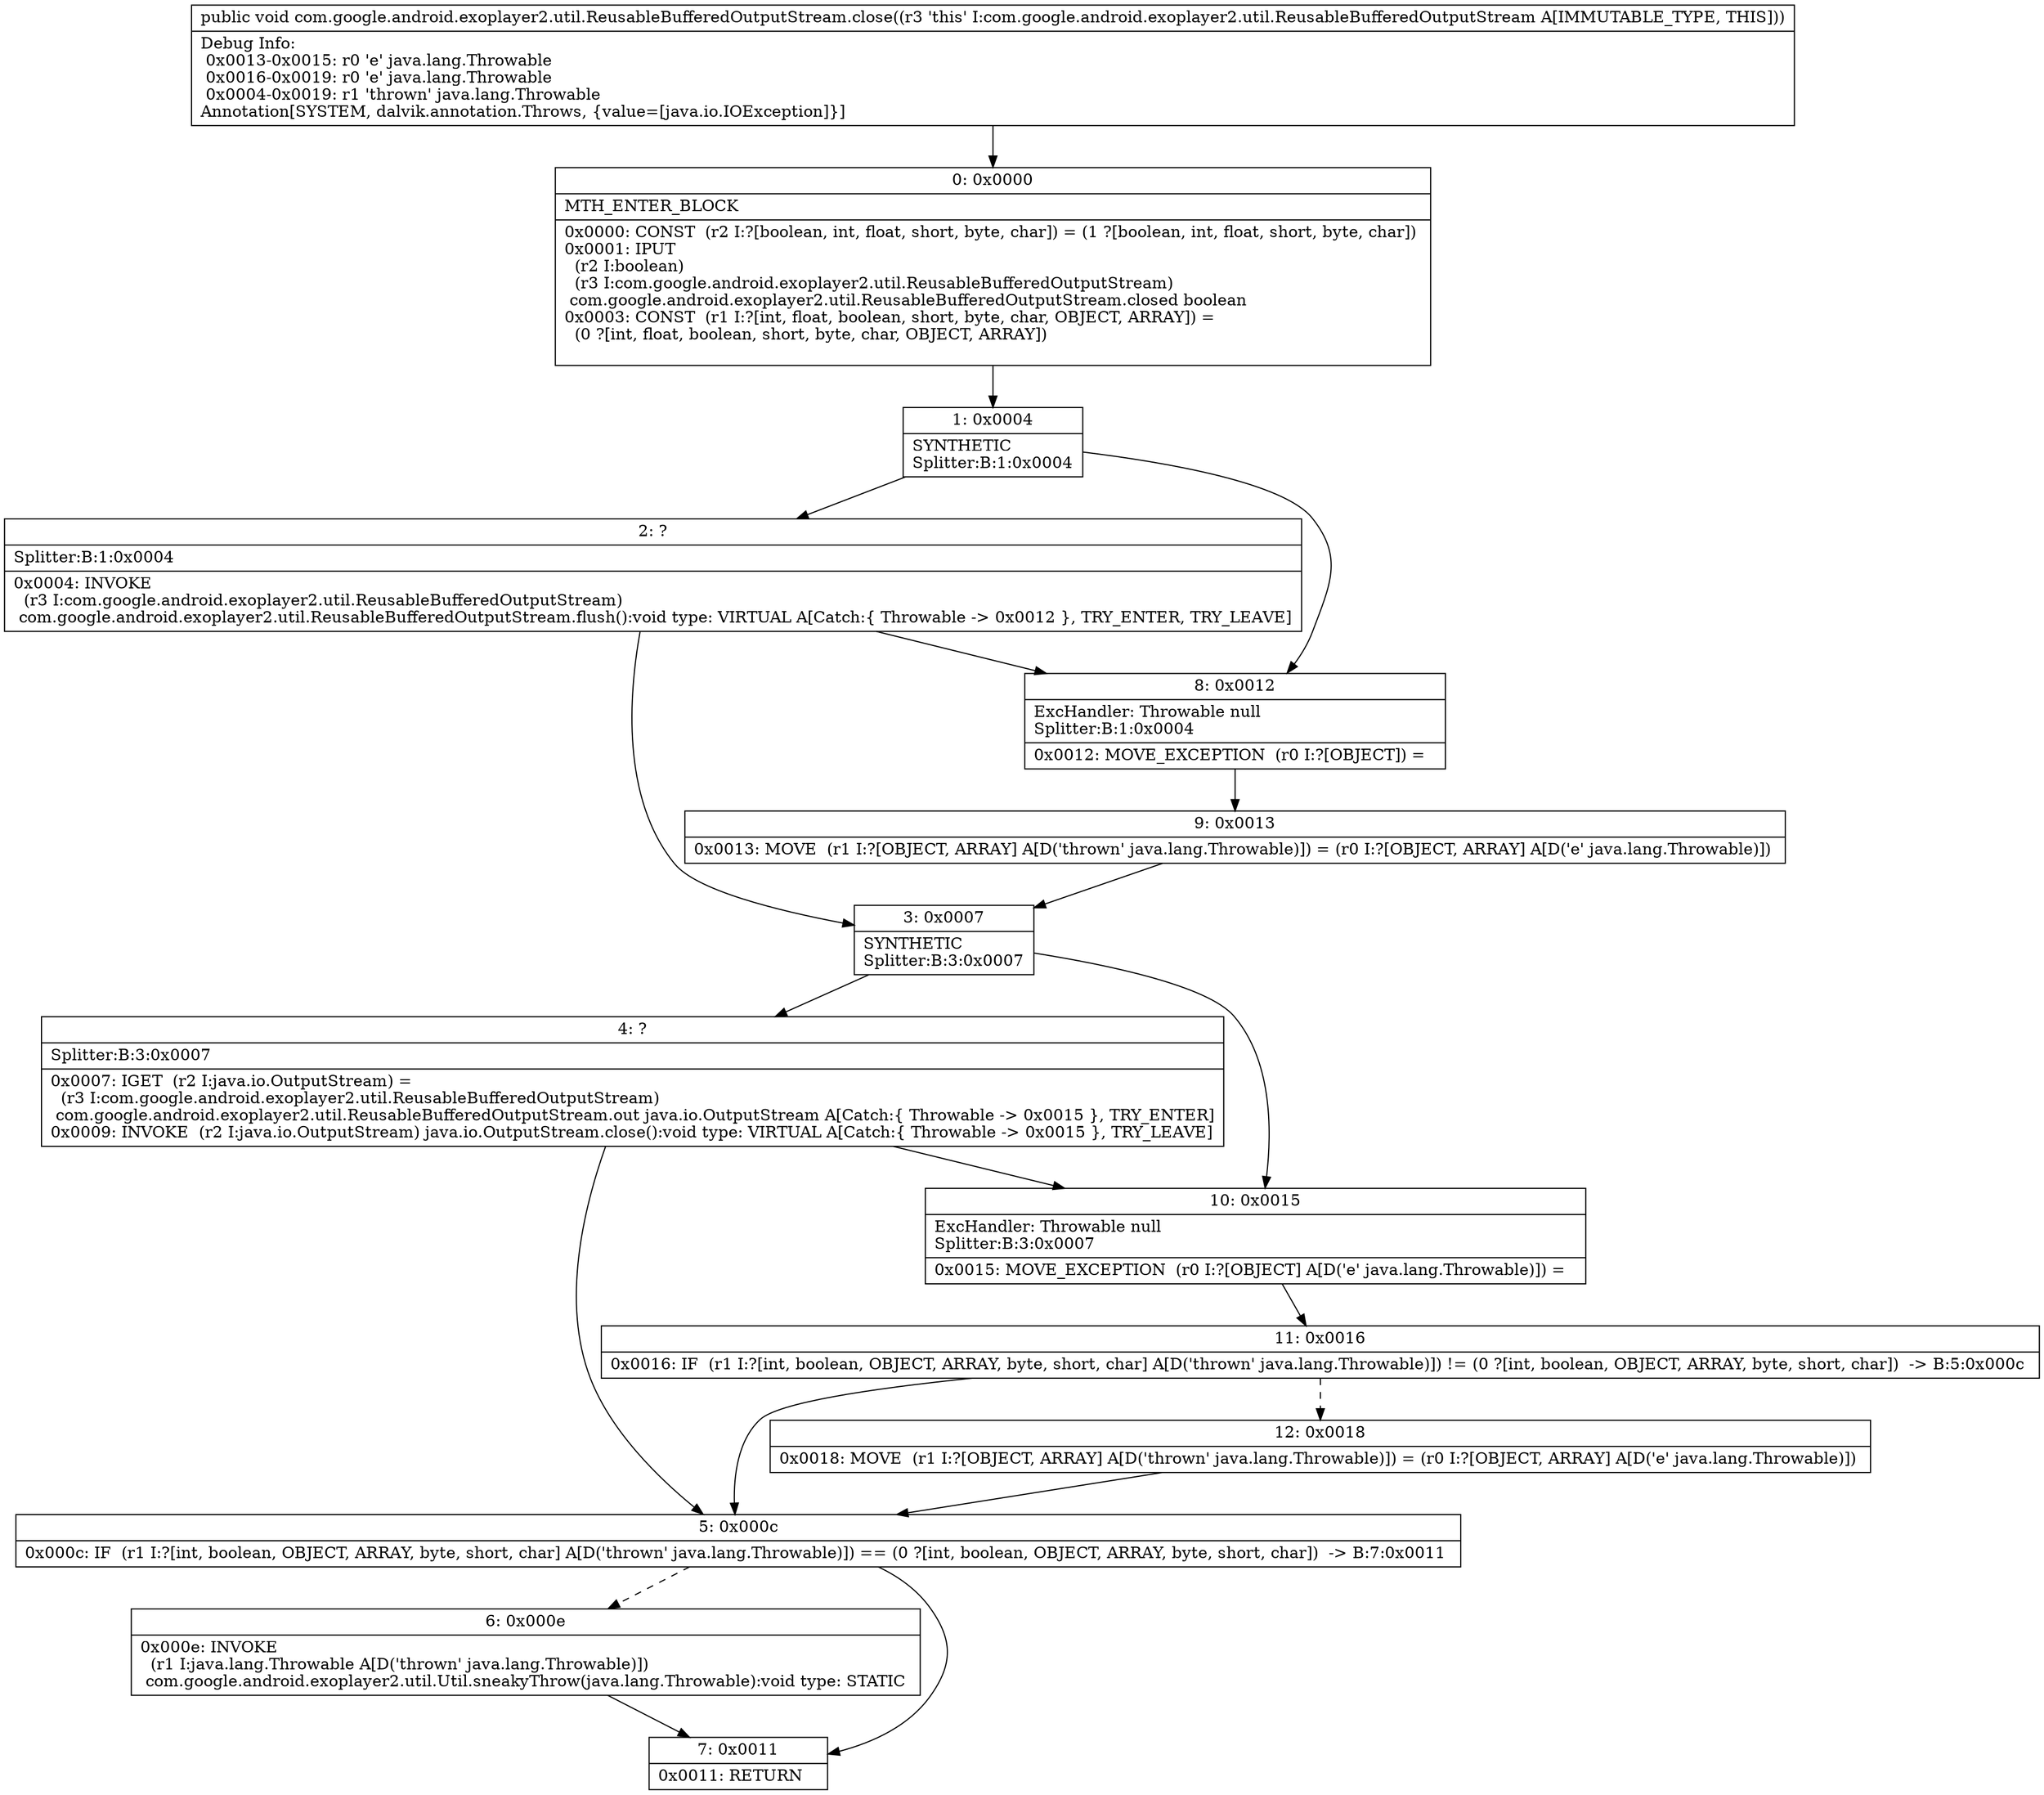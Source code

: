 digraph "CFG forcom.google.android.exoplayer2.util.ReusableBufferedOutputStream.close()V" {
Node_0 [shape=record,label="{0\:\ 0x0000|MTH_ENTER_BLOCK\l|0x0000: CONST  (r2 I:?[boolean, int, float, short, byte, char]) = (1 ?[boolean, int, float, short, byte, char]) \l0x0001: IPUT  \l  (r2 I:boolean)\l  (r3 I:com.google.android.exoplayer2.util.ReusableBufferedOutputStream)\l com.google.android.exoplayer2.util.ReusableBufferedOutputStream.closed boolean \l0x0003: CONST  (r1 I:?[int, float, boolean, short, byte, char, OBJECT, ARRAY]) = \l  (0 ?[int, float, boolean, short, byte, char, OBJECT, ARRAY])\l \l}"];
Node_1 [shape=record,label="{1\:\ 0x0004|SYNTHETIC\lSplitter:B:1:0x0004\l}"];
Node_2 [shape=record,label="{2\:\ ?|Splitter:B:1:0x0004\l|0x0004: INVOKE  \l  (r3 I:com.google.android.exoplayer2.util.ReusableBufferedOutputStream)\l com.google.android.exoplayer2.util.ReusableBufferedOutputStream.flush():void type: VIRTUAL A[Catch:\{ Throwable \-\> 0x0012 \}, TRY_ENTER, TRY_LEAVE]\l}"];
Node_3 [shape=record,label="{3\:\ 0x0007|SYNTHETIC\lSplitter:B:3:0x0007\l}"];
Node_4 [shape=record,label="{4\:\ ?|Splitter:B:3:0x0007\l|0x0007: IGET  (r2 I:java.io.OutputStream) = \l  (r3 I:com.google.android.exoplayer2.util.ReusableBufferedOutputStream)\l com.google.android.exoplayer2.util.ReusableBufferedOutputStream.out java.io.OutputStream A[Catch:\{ Throwable \-\> 0x0015 \}, TRY_ENTER]\l0x0009: INVOKE  (r2 I:java.io.OutputStream) java.io.OutputStream.close():void type: VIRTUAL A[Catch:\{ Throwable \-\> 0x0015 \}, TRY_LEAVE]\l}"];
Node_5 [shape=record,label="{5\:\ 0x000c|0x000c: IF  (r1 I:?[int, boolean, OBJECT, ARRAY, byte, short, char] A[D('thrown' java.lang.Throwable)]) == (0 ?[int, boolean, OBJECT, ARRAY, byte, short, char])  \-\> B:7:0x0011 \l}"];
Node_6 [shape=record,label="{6\:\ 0x000e|0x000e: INVOKE  \l  (r1 I:java.lang.Throwable A[D('thrown' java.lang.Throwable)])\l com.google.android.exoplayer2.util.Util.sneakyThrow(java.lang.Throwable):void type: STATIC \l}"];
Node_7 [shape=record,label="{7\:\ 0x0011|0x0011: RETURN   \l}"];
Node_8 [shape=record,label="{8\:\ 0x0012|ExcHandler: Throwable null\lSplitter:B:1:0x0004\l|0x0012: MOVE_EXCEPTION  (r0 I:?[OBJECT]) =  \l}"];
Node_9 [shape=record,label="{9\:\ 0x0013|0x0013: MOVE  (r1 I:?[OBJECT, ARRAY] A[D('thrown' java.lang.Throwable)]) = (r0 I:?[OBJECT, ARRAY] A[D('e' java.lang.Throwable)]) \l}"];
Node_10 [shape=record,label="{10\:\ 0x0015|ExcHandler: Throwable null\lSplitter:B:3:0x0007\l|0x0015: MOVE_EXCEPTION  (r0 I:?[OBJECT] A[D('e' java.lang.Throwable)]) =  \l}"];
Node_11 [shape=record,label="{11\:\ 0x0016|0x0016: IF  (r1 I:?[int, boolean, OBJECT, ARRAY, byte, short, char] A[D('thrown' java.lang.Throwable)]) != (0 ?[int, boolean, OBJECT, ARRAY, byte, short, char])  \-\> B:5:0x000c \l}"];
Node_12 [shape=record,label="{12\:\ 0x0018|0x0018: MOVE  (r1 I:?[OBJECT, ARRAY] A[D('thrown' java.lang.Throwable)]) = (r0 I:?[OBJECT, ARRAY] A[D('e' java.lang.Throwable)]) \l}"];
MethodNode[shape=record,label="{public void com.google.android.exoplayer2.util.ReusableBufferedOutputStream.close((r3 'this' I:com.google.android.exoplayer2.util.ReusableBufferedOutputStream A[IMMUTABLE_TYPE, THIS]))  | Debug Info:\l  0x0013\-0x0015: r0 'e' java.lang.Throwable\l  0x0016\-0x0019: r0 'e' java.lang.Throwable\l  0x0004\-0x0019: r1 'thrown' java.lang.Throwable\lAnnotation[SYSTEM, dalvik.annotation.Throws, \{value=[java.io.IOException]\}]\l}"];
MethodNode -> Node_0;
Node_0 -> Node_1;
Node_1 -> Node_2;
Node_1 -> Node_8;
Node_2 -> Node_3;
Node_2 -> Node_8;
Node_3 -> Node_4;
Node_3 -> Node_10;
Node_4 -> Node_5;
Node_4 -> Node_10;
Node_5 -> Node_6[style=dashed];
Node_5 -> Node_7;
Node_6 -> Node_7;
Node_8 -> Node_9;
Node_9 -> Node_3;
Node_10 -> Node_11;
Node_11 -> Node_5;
Node_11 -> Node_12[style=dashed];
Node_12 -> Node_5;
}

